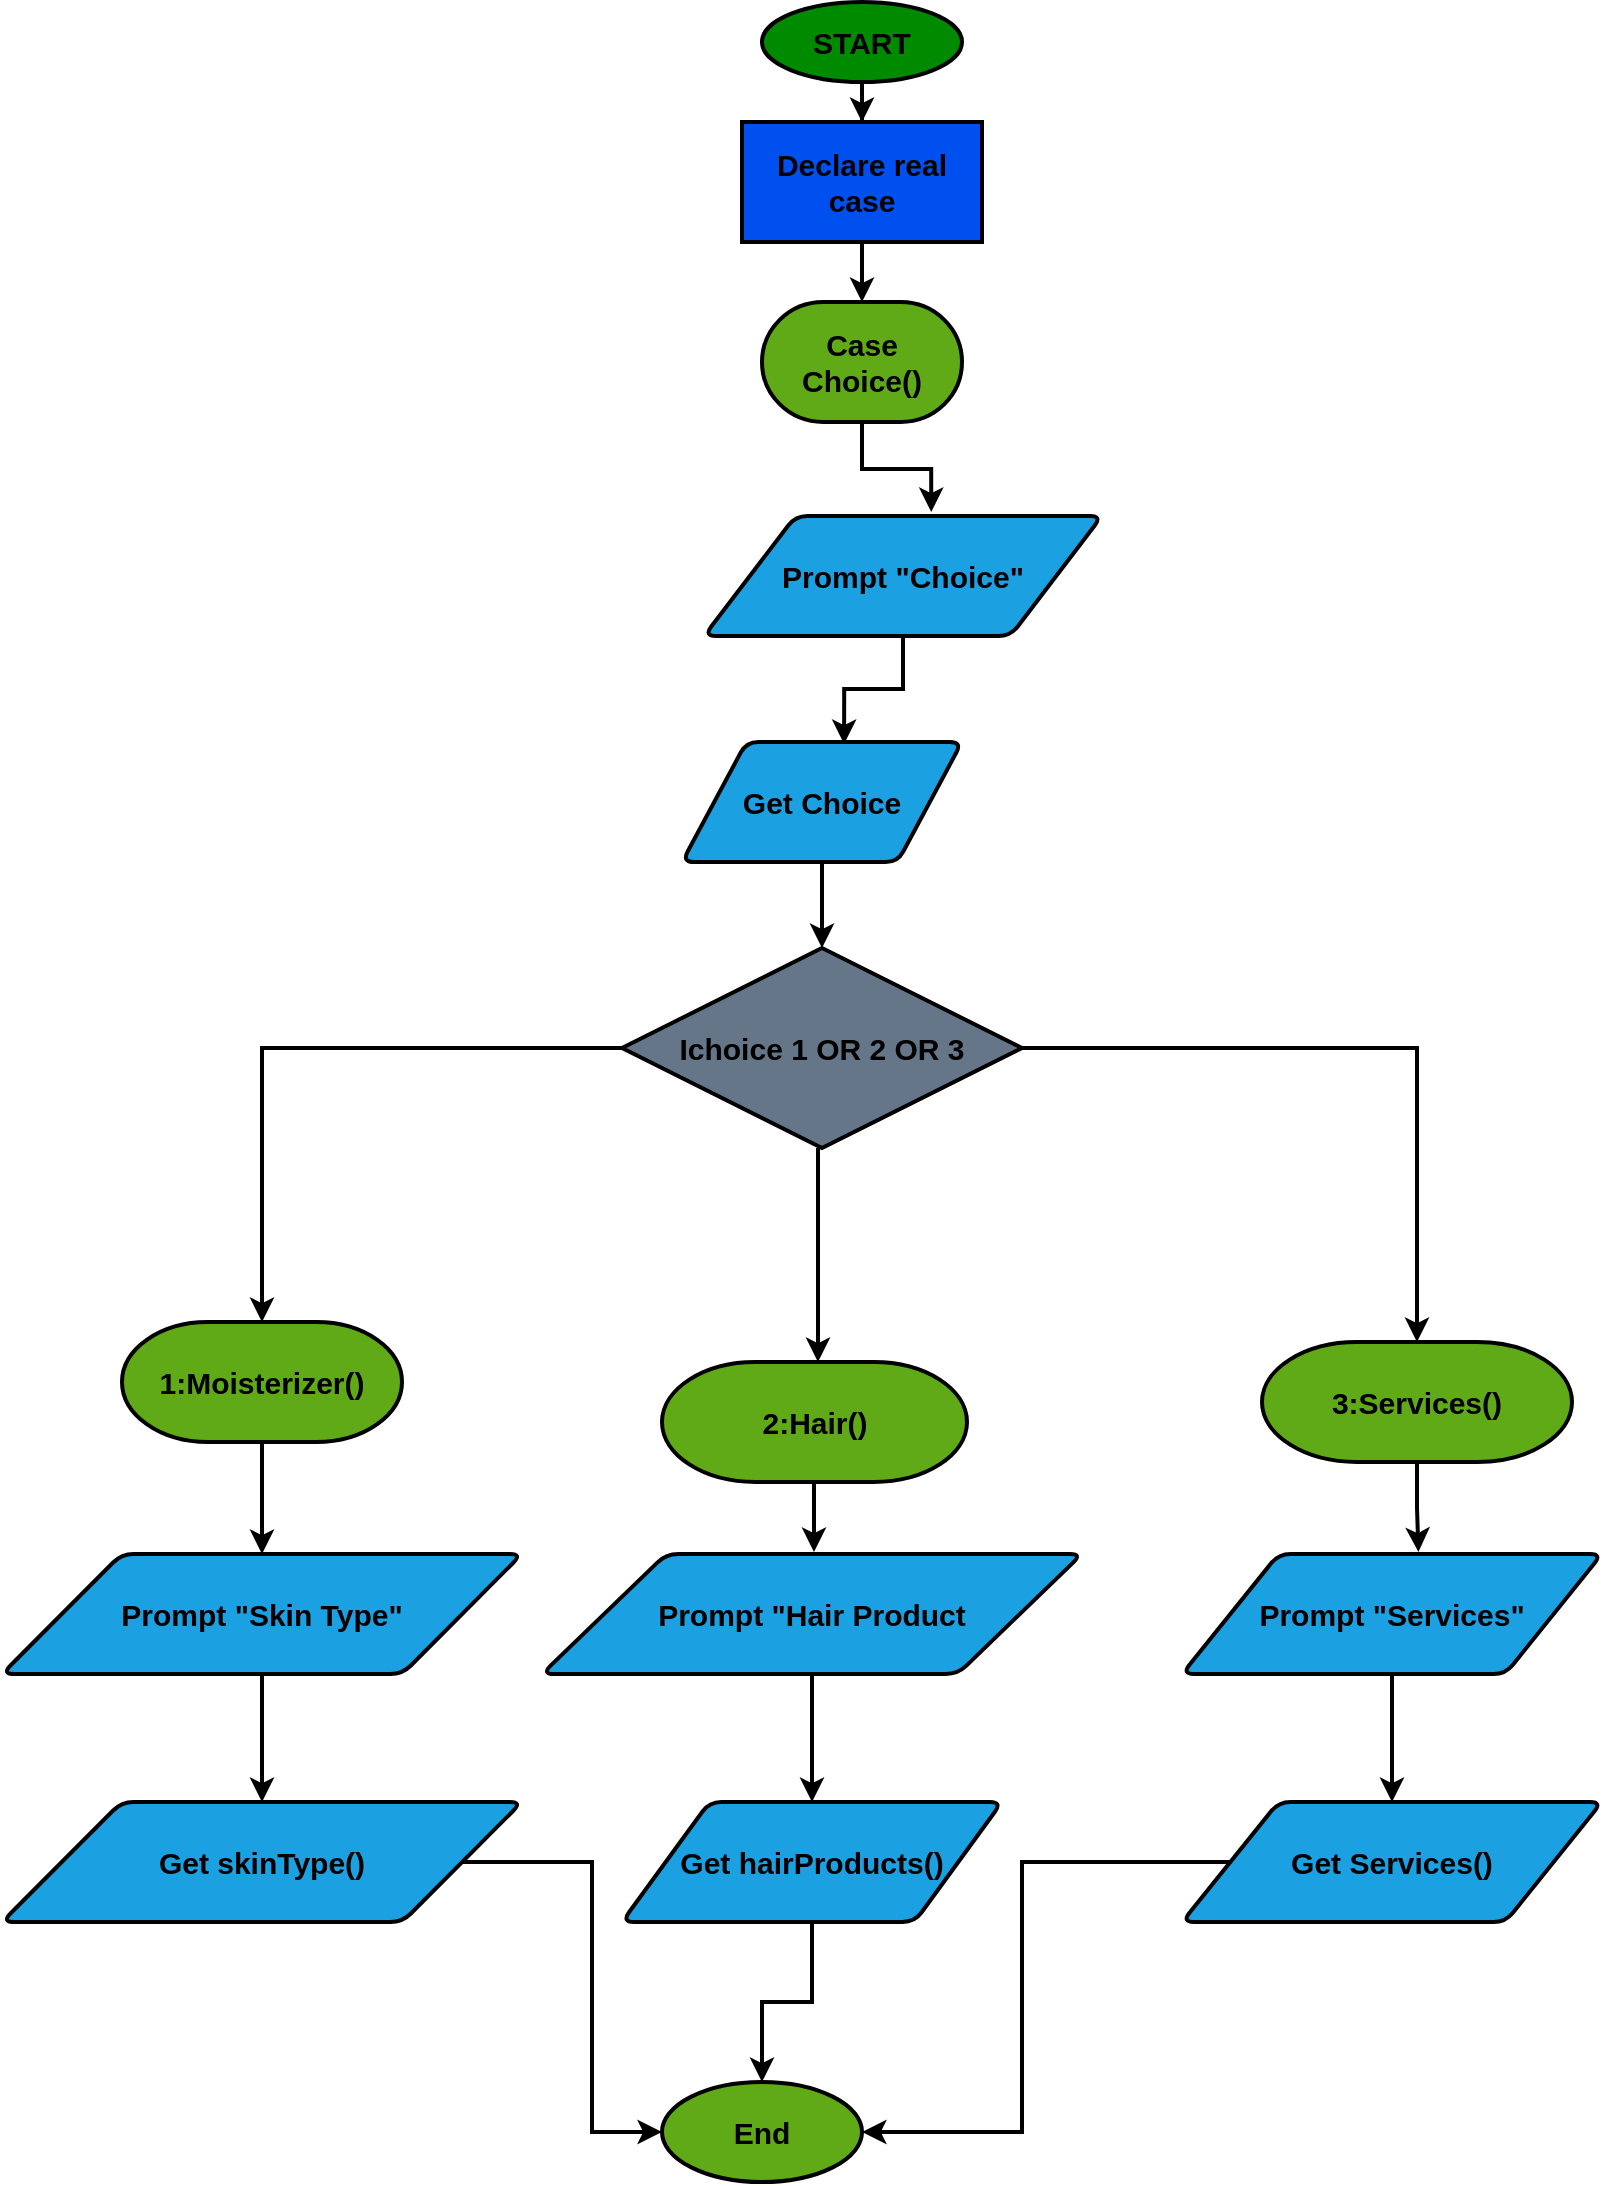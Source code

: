 <mxfile version="14.7.1" type="device"><diagram id="Sh8rGDPy2duOcTLEDQ9z" name="Page-1"><mxGraphModel dx="1673" dy="934" grid="1" gridSize="10" guides="1" tooltips="1" connect="1" arrows="1" fold="1" page="1" pageScale="1" pageWidth="850" pageHeight="1100" math="0" shadow="0"><root><mxCell id="0"/><mxCell id="1" parent="0"/><mxCell id="ksjmCeY3VxtCnNTvmAkE-14" style="edgeStyle=orthogonalEdgeStyle;rounded=0;orthogonalLoop=1;jettySize=auto;html=1;entryX=0.5;entryY=0;entryDx=0;entryDy=0;strokeWidth=2;fontSize=15;fontStyle=1;" parent="1" source="ksjmCeY3VxtCnNTvmAkE-1" target="ksjmCeY3VxtCnNTvmAkE-3" edge="1"><mxGeometry relative="1" as="geometry"/></mxCell><mxCell id="ksjmCeY3VxtCnNTvmAkE-1" value="START" style="strokeWidth=2;html=1;shape=mxgraph.flowchart.start_1;whiteSpace=wrap;fontSize=15;fontStyle=1;fillColor=#008a00;" parent="1" vertex="1"><mxGeometry x="400" y="5" width="100" height="40" as="geometry"/></mxCell><mxCell id="ksjmCeY3VxtCnNTvmAkE-24" style="edgeStyle=orthogonalEdgeStyle;rounded=0;orthogonalLoop=1;jettySize=auto;html=1;entryX=0.571;entryY=-0.033;entryDx=0;entryDy=0;entryPerimeter=0;strokeWidth=2;fontSize=15;fontStyle=1;" parent="1" source="ksjmCeY3VxtCnNTvmAkE-2" target="ksjmCeY3VxtCnNTvmAkE-18" edge="1"><mxGeometry relative="1" as="geometry"/></mxCell><mxCell id="ksjmCeY3VxtCnNTvmAkE-2" value="Case Choice()" style="strokeWidth=2;html=1;shape=mxgraph.flowchart.terminator;whiteSpace=wrap;fontSize=15;fontStyle=1;fillColor=#60a917;" parent="1" vertex="1"><mxGeometry x="400" y="155" width="100" height="60" as="geometry"/></mxCell><mxCell id="ksjmCeY3VxtCnNTvmAkE-15" style="edgeStyle=orthogonalEdgeStyle;rounded=0;orthogonalLoop=1;jettySize=auto;html=1;entryX=0.5;entryY=0;entryDx=0;entryDy=0;entryPerimeter=0;strokeWidth=2;fontSize=15;fontStyle=1;" parent="1" source="ksjmCeY3VxtCnNTvmAkE-3" target="ksjmCeY3VxtCnNTvmAkE-2" edge="1"><mxGeometry relative="1" as="geometry"><mxPoint x="450" y="145" as="targetPoint"/></mxGeometry></mxCell><mxCell id="ksjmCeY3VxtCnNTvmAkE-3" value="Declare real case" style="rounded=0;whiteSpace=wrap;html=1;strokeWidth=2;fontSize=15;fontStyle=1;fillColor=#0050ef;" parent="1" vertex="1"><mxGeometry x="390" y="65" width="120" height="60" as="geometry"/></mxCell><mxCell id="s8nOS1eeqHbWm5pLKrhO-3" style="edgeStyle=orthogonalEdgeStyle;rounded=0;orthogonalLoop=1;jettySize=auto;html=1;entryX=0.5;entryY=0;entryDx=0;entryDy=0;fontSize=15;strokeWidth=2;" edge="1" parent="1" source="ksjmCeY3VxtCnNTvmAkE-4" target="ksjmCeY3VxtCnNTvmAkE-7"><mxGeometry relative="1" as="geometry"/></mxCell><mxCell id="ksjmCeY3VxtCnNTvmAkE-4" value="1:Moisterizer()" style="strokeWidth=2;html=1;shape=mxgraph.flowchart.terminator;whiteSpace=wrap;fontSize=15;fontStyle=1;fillColor=#60a917;" parent="1" vertex="1"><mxGeometry x="80" y="665" width="140" height="60" as="geometry"/></mxCell><mxCell id="ksjmCeY3VxtCnNTvmAkE-28" style="edgeStyle=orthogonalEdgeStyle;rounded=0;orthogonalLoop=1;jettySize=auto;html=1;strokeWidth=2;fontSize=15;fontStyle=1;" parent="1" source="ksjmCeY3VxtCnNTvmAkE-5" edge="1"><mxGeometry relative="1" as="geometry"><mxPoint x="426" y="780" as="targetPoint"/><Array as="points"><mxPoint x="426" y="780"/></Array></mxGeometry></mxCell><mxCell id="ksjmCeY3VxtCnNTvmAkE-5" value="2:Hair()" style="strokeWidth=2;html=1;shape=mxgraph.flowchart.terminator;whiteSpace=wrap;fontSize=15;fontStyle=1;fillColor=#60a917;" parent="1" vertex="1"><mxGeometry x="350" y="685" width="152.5" height="60" as="geometry"/></mxCell><mxCell id="ksjmCeY3VxtCnNTvmAkE-30" style="edgeStyle=orthogonalEdgeStyle;rounded=0;orthogonalLoop=1;jettySize=auto;html=1;entryX=0.563;entryY=-0.017;entryDx=0;entryDy=0;entryPerimeter=0;strokeWidth=2;fontSize=15;fontStyle=1;" parent="1" source="ksjmCeY3VxtCnNTvmAkE-6" target="ksjmCeY3VxtCnNTvmAkE-9" edge="1"><mxGeometry relative="1" as="geometry"/></mxCell><mxCell id="ksjmCeY3VxtCnNTvmAkE-6" value="3:Services()" style="strokeWidth=2;html=1;shape=mxgraph.flowchart.terminator;whiteSpace=wrap;fontSize=15;fontStyle=1;fillColor=#60a917;" parent="1" vertex="1"><mxGeometry x="650" y="675" width="155" height="60" as="geometry"/></mxCell><mxCell id="s8nOS1eeqHbWm5pLKrhO-6" style="edgeStyle=orthogonalEdgeStyle;rounded=0;orthogonalLoop=1;jettySize=auto;html=1;fontSize=15;strokeWidth=2;" edge="1" parent="1" source="ksjmCeY3VxtCnNTvmAkE-7" target="ksjmCeY3VxtCnNTvmAkE-12"><mxGeometry relative="1" as="geometry"/></mxCell><mxCell id="ksjmCeY3VxtCnNTvmAkE-7" value="Prompt &quot;Skin Type&quot;" style="shape=parallelogram;html=1;strokeWidth=2;perimeter=parallelogramPerimeter;whiteSpace=wrap;rounded=1;arcSize=12;size=0.23;fontSize=15;fontStyle=1;fillColor=#1ba1e2;" parent="1" vertex="1"><mxGeometry x="20" y="781" width="260" height="60" as="geometry"/></mxCell><mxCell id="s8nOS1eeqHbWm5pLKrhO-7" style="edgeStyle=orthogonalEdgeStyle;rounded=0;orthogonalLoop=1;jettySize=auto;html=1;entryX=0.5;entryY=0;entryDx=0;entryDy=0;fontSize=15;strokeWidth=2;" edge="1" parent="1" source="ksjmCeY3VxtCnNTvmAkE-8" target="ksjmCeY3VxtCnNTvmAkE-11"><mxGeometry relative="1" as="geometry"/></mxCell><mxCell id="ksjmCeY3VxtCnNTvmAkE-8" value="&lt;span style=&quot;font-size: 15px;&quot;&gt;Prompt &quot;Hair Product&lt;/span&gt;" style="shape=parallelogram;html=1;strokeWidth=2;perimeter=parallelogramPerimeter;whiteSpace=wrap;rounded=1;arcSize=12;size=0.23;fontSize=15;fontStyle=1;fillColor=#1ba1e2;" parent="1" vertex="1"><mxGeometry x="290" y="781" width="270" height="60" as="geometry"/></mxCell><mxCell id="ksjmCeY3VxtCnNTvmAkE-31" style="edgeStyle=orthogonalEdgeStyle;rounded=0;orthogonalLoop=1;jettySize=auto;html=1;entryX=0.5;entryY=0;entryDx=0;entryDy=0;strokeWidth=2;fontSize=15;fontStyle=1;" parent="1" source="ksjmCeY3VxtCnNTvmAkE-9" target="ksjmCeY3VxtCnNTvmAkE-10" edge="1"><mxGeometry relative="1" as="geometry"/></mxCell><mxCell id="ksjmCeY3VxtCnNTvmAkE-9" value="Prompt &quot;Services&quot;" style="shape=parallelogram;html=1;strokeWidth=2;perimeter=parallelogramPerimeter;whiteSpace=wrap;rounded=1;arcSize=12;size=0.23;fontSize=15;fontStyle=1;fillColor=#1ba1e2;" parent="1" vertex="1"><mxGeometry x="610" y="781" width="210" height="60" as="geometry"/></mxCell><mxCell id="ksjmCeY3VxtCnNTvmAkE-34" style="edgeStyle=orthogonalEdgeStyle;rounded=0;orthogonalLoop=1;jettySize=auto;html=1;entryX=1;entryY=0.5;entryDx=0;entryDy=0;entryPerimeter=0;strokeWidth=2;fontSize=15;fontStyle=1;" parent="1" source="ksjmCeY3VxtCnNTvmAkE-10" target="ksjmCeY3VxtCnNTvmAkE-13" edge="1"><mxGeometry relative="1" as="geometry"/></mxCell><mxCell id="ksjmCeY3VxtCnNTvmAkE-10" value="Get Services()" style="shape=parallelogram;html=1;strokeWidth=2;perimeter=parallelogramPerimeter;whiteSpace=wrap;rounded=1;arcSize=12;size=0.23;fontSize=15;fontStyle=1;fillColor=#1ba1e2;" parent="1" vertex="1"><mxGeometry x="610" y="905" width="210" height="60" as="geometry"/></mxCell><mxCell id="s8nOS1eeqHbWm5pLKrhO-8" style="edgeStyle=orthogonalEdgeStyle;rounded=0;orthogonalLoop=1;jettySize=auto;html=1;fontSize=15;strokeWidth=2;" edge="1" parent="1" source="ksjmCeY3VxtCnNTvmAkE-11" target="ksjmCeY3VxtCnNTvmAkE-13"><mxGeometry relative="1" as="geometry"/></mxCell><mxCell id="ksjmCeY3VxtCnNTvmAkE-11" value="Get hairProducts()" style="shape=parallelogram;html=1;strokeWidth=2;perimeter=parallelogramPerimeter;whiteSpace=wrap;rounded=1;arcSize=12;size=0.23;fontSize=15;fontStyle=1;fillColor=#1ba1e2;" parent="1" vertex="1"><mxGeometry x="330" y="905" width="190" height="60" as="geometry"/></mxCell><mxCell id="ksjmCeY3VxtCnNTvmAkE-37" style="edgeStyle=orthogonalEdgeStyle;rounded=0;orthogonalLoop=1;jettySize=auto;html=1;entryX=0;entryY=0.5;entryDx=0;entryDy=0;entryPerimeter=0;strokeWidth=2;fontSize=15;fontStyle=1;" parent="1" source="ksjmCeY3VxtCnNTvmAkE-12" target="ksjmCeY3VxtCnNTvmAkE-13" edge="1"><mxGeometry relative="1" as="geometry"/></mxCell><mxCell id="ksjmCeY3VxtCnNTvmAkE-12" value="Get skinType()" style="shape=parallelogram;html=1;strokeWidth=2;perimeter=parallelogramPerimeter;whiteSpace=wrap;rounded=1;arcSize=12;size=0.23;fontSize=15;fontStyle=1;fillColor=#1ba1e2;" parent="1" vertex="1"><mxGeometry x="20" y="905" width="260" height="60" as="geometry"/></mxCell><mxCell id="ksjmCeY3VxtCnNTvmAkE-13" value="End" style="strokeWidth=2;html=1;shape=mxgraph.flowchart.start_1;whiteSpace=wrap;fontSize=15;fontStyle=1;fillColor=#60a917;" parent="1" vertex="1"><mxGeometry x="350" y="1045" width="100" height="50" as="geometry"/></mxCell><mxCell id="ksjmCeY3VxtCnNTvmAkE-25" value="" style="edgeStyle=orthogonalEdgeStyle;rounded=0;orthogonalLoop=1;jettySize=auto;html=1;entryX=0.579;entryY=0.017;entryDx=0;entryDy=0;entryPerimeter=0;strokeWidth=2;fontSize=15;fontStyle=1;" parent="1" source="ksjmCeY3VxtCnNTvmAkE-18" target="ksjmCeY3VxtCnNTvmAkE-19" edge="1"><mxGeometry relative="1" as="geometry"/></mxCell><mxCell id="ksjmCeY3VxtCnNTvmAkE-18" value="Prompt &quot;Choice&quot;" style="shape=parallelogram;html=1;strokeWidth=2;perimeter=parallelogramPerimeter;whiteSpace=wrap;rounded=1;arcSize=12;size=0.23;fontSize=15;fontStyle=1;fillColor=#1ba1e2;" parent="1" vertex="1"><mxGeometry x="371" y="262" width="199" height="60" as="geometry"/></mxCell><mxCell id="ksjmCeY3VxtCnNTvmAkE-26" style="edgeStyle=orthogonalEdgeStyle;rounded=0;orthogonalLoop=1;jettySize=auto;html=1;entryX=0.5;entryY=0;entryDx=0;entryDy=0;entryPerimeter=0;strokeWidth=2;fontSize=15;fontStyle=1;" parent="1" source="ksjmCeY3VxtCnNTvmAkE-19" target="ksjmCeY3VxtCnNTvmAkE-20" edge="1"><mxGeometry relative="1" as="geometry"/></mxCell><mxCell id="ksjmCeY3VxtCnNTvmAkE-19" value="Get Choice" style="shape=parallelogram;html=1;strokeWidth=2;perimeter=parallelogramPerimeter;whiteSpace=wrap;rounded=1;arcSize=12;size=0.23;fontSize=15;fontStyle=1;fillColor=#1ba1e2;" parent="1" vertex="1"><mxGeometry x="360" y="375" width="140" height="60" as="geometry"/></mxCell><mxCell id="ksjmCeY3VxtCnNTvmAkE-21" style="edgeStyle=orthogonalEdgeStyle;rounded=0;orthogonalLoop=1;jettySize=auto;html=1;entryX=0.5;entryY=0;entryDx=0;entryDy=0;entryPerimeter=0;strokeWidth=2;fontSize=15;fontStyle=1;" parent="1" source="ksjmCeY3VxtCnNTvmAkE-20" target="ksjmCeY3VxtCnNTvmAkE-6" edge="1"><mxGeometry relative="1" as="geometry"/></mxCell><mxCell id="ksjmCeY3VxtCnNTvmAkE-22" style="edgeStyle=orthogonalEdgeStyle;rounded=0;orthogonalLoop=1;jettySize=auto;html=1;strokeWidth=2;fontSize=15;fontStyle=1;" parent="1" source="ksjmCeY3VxtCnNTvmAkE-20" edge="1"><mxGeometry relative="1" as="geometry"><Array as="points"><mxPoint x="428" y="675"/></Array><mxPoint x="428" y="685" as="targetPoint"/></mxGeometry></mxCell><mxCell id="ksjmCeY3VxtCnNTvmAkE-23" style="edgeStyle=orthogonalEdgeStyle;rounded=0;orthogonalLoop=1;jettySize=auto;html=1;entryX=0.5;entryY=0;entryDx=0;entryDy=0;entryPerimeter=0;strokeWidth=2;fontSize=15;fontStyle=1;" parent="1" source="ksjmCeY3VxtCnNTvmAkE-20" target="ksjmCeY3VxtCnNTvmAkE-4" edge="1"><mxGeometry relative="1" as="geometry"/></mxCell><mxCell id="ksjmCeY3VxtCnNTvmAkE-20" value="Ichoice 1 OR 2 OR 3" style="strokeWidth=2;html=1;shape=mxgraph.flowchart.decision;whiteSpace=wrap;fontSize=15;fontStyle=1;fillColor=#647687;" parent="1" vertex="1"><mxGeometry x="330" y="478" width="200" height="100" as="geometry"/></mxCell></root></mxGraphModel></diagram></mxfile>
